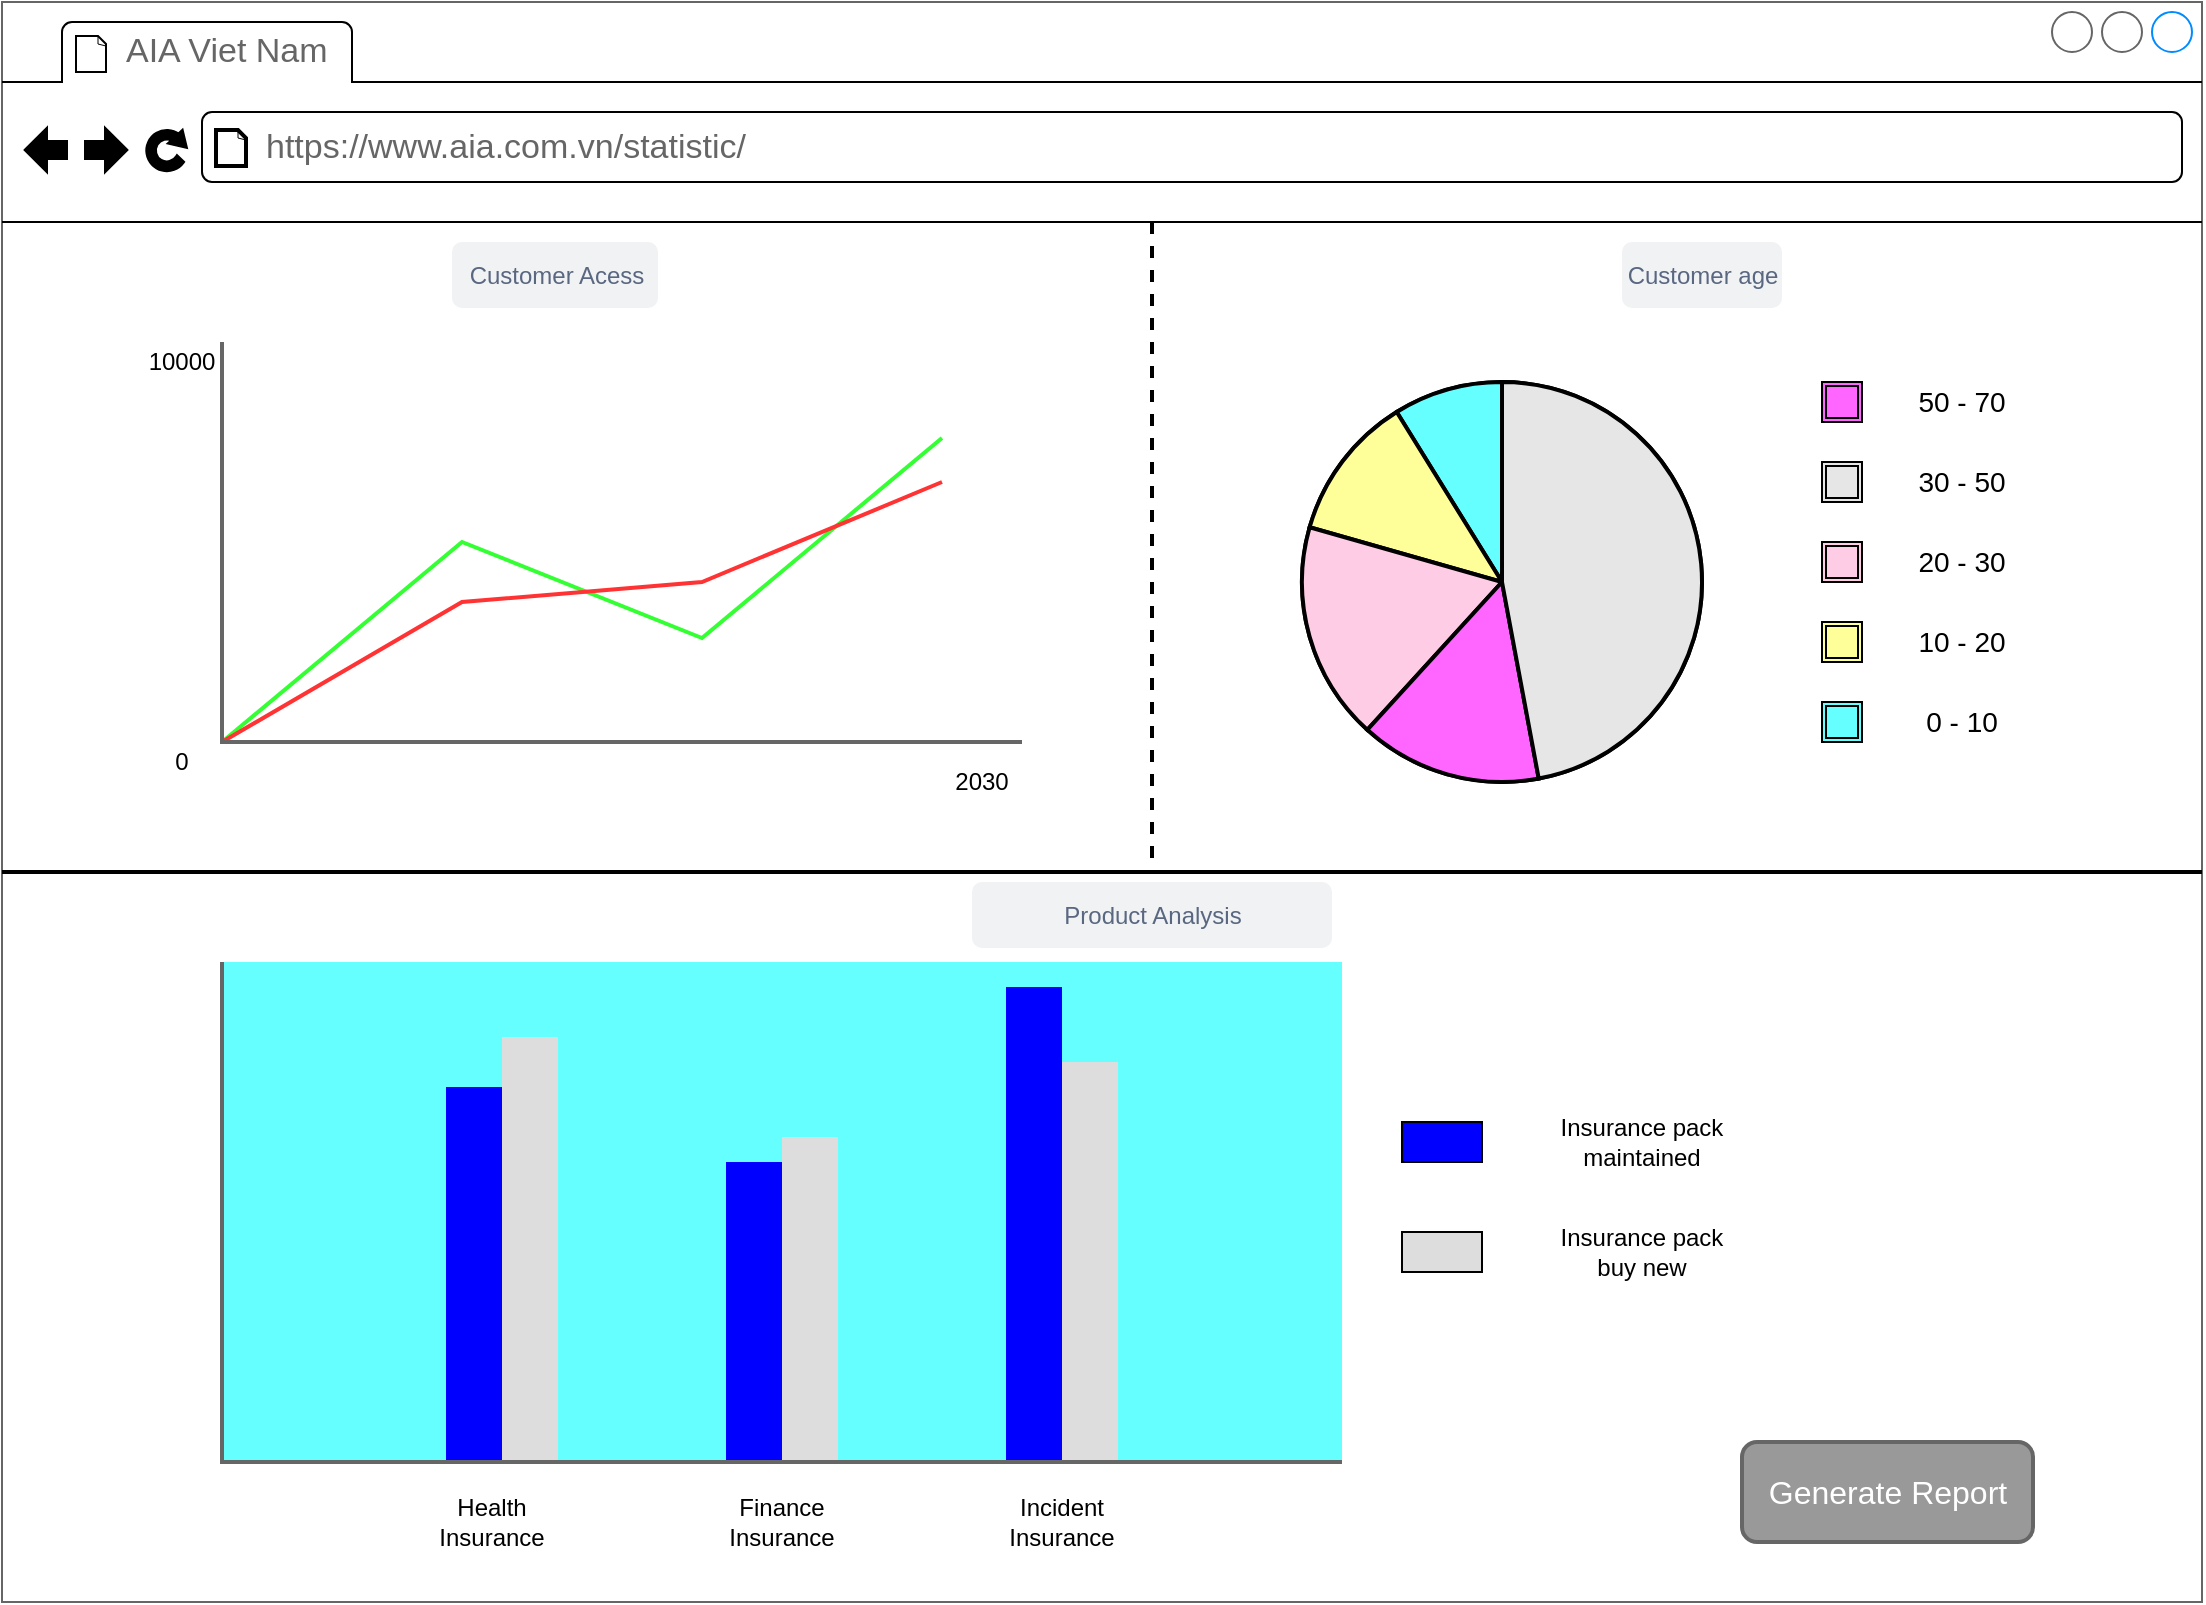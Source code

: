 <mxfile version="14.4.4" type="device"><diagram name="Page-1" id="90a13364-a465-7bf4-72fc-28e22215d7a0"><mxGraphModel dx="1038" dy="560" grid="1" gridSize="10" guides="1" tooltips="1" connect="1" arrows="1" fold="1" page="1" pageScale="1.5" pageWidth="1169" pageHeight="826" background="#ffffff" math="0" shadow="0"><root><mxCell id="0" style=";html=1;"/><mxCell id="1" style=";html=1;" parent="0"/><mxCell id="BgTc8dAsod4Iv0vl01im-6" value="" style="strokeWidth=1;shadow=0;dashed=0;align=center;html=1;shape=mxgraph.mockup.containers.browserWindow;rSize=0;strokeColor=#666666;strokeColor2=#008cff;strokeColor3=#000000;mainText=,;recursiveResize=0;metaEdit=0;backgroundOutline=1;editable=1;" vertex="1" parent="1"><mxGeometry x="600" y="280" width="1100" height="800" as="geometry"/></mxCell><mxCell id="BgTc8dAsod4Iv0vl01im-7" value="AIA Viet Nam" style="strokeWidth=1;shadow=0;dashed=0;align=center;html=1;shape=mxgraph.mockup.containers.anchor;fontSize=17;fontColor=#666666;align=left;" vertex="1" parent="BgTc8dAsod4Iv0vl01im-6"><mxGeometry x="60" y="12" width="110" height="26" as="geometry"/></mxCell><mxCell id="BgTc8dAsod4Iv0vl01im-8" value="https://www.aia.com.vn/statistic/" style="strokeWidth=1;shadow=0;dashed=0;align=center;html=1;shape=mxgraph.mockup.containers.anchor;rSize=0;fontSize=17;fontColor=#666666;align=left;" vertex="1" parent="BgTc8dAsod4Iv0vl01im-6"><mxGeometry x="130" y="60" width="250" height="26" as="geometry"/></mxCell><mxCell id="BgTc8dAsod4Iv0vl01im-9" value="" style="verticalLabelPosition=bottom;shadow=0;dashed=0;align=center;html=1;verticalAlign=top;strokeWidth=1;shape=mxgraph.mockup.graphics.pieChart;parts=15,20,30,25,80;partColors=#66FFFF,#FFFF99,#FFCCE6,#FF66FF,#E6E6E6;strokeWidth=2;labelBackgroundColor=none;direction=east;partsCount=5;" vertex="1" parent="BgTc8dAsod4Iv0vl01im-6"><mxGeometry x="650" y="190" width="200" height="200" as="geometry"/></mxCell><mxCell id="BgTc8dAsod4Iv0vl01im-10" value="" style="verticalLabelPosition=bottom;shadow=0;dashed=0;align=center;html=1;verticalAlign=top;strokeWidth=1;shape=mxgraph.mockup.graphics.lineChart;strokeColor=none;strokeColor2=#666666;strokeColor3=#FF3333;strokeColor4=#33FF33;labelBackgroundColor=none;fontColor=#000000;" vertex="1" parent="BgTc8dAsod4Iv0vl01im-6"><mxGeometry x="110" y="170" width="400" height="200" as="geometry"/></mxCell><mxCell id="BgTc8dAsod4Iv0vl01im-13" value="Customer age" style="rounded=1;align=center;fillColor=#F1F2F4;strokeColor=none;html=1;fontColor=#596780;fontSize=12;labelBackgroundColor=none;" vertex="1" parent="BgTc8dAsod4Iv0vl01im-6"><mxGeometry x="810" y="120" width="80" height="33" as="geometry"/></mxCell><mxCell id="BgTc8dAsod4Iv0vl01im-15" value="" style="line;strokeWidth=2;html=1;labelBackgroundColor=none;fontColor=#000000;" vertex="1" parent="BgTc8dAsod4Iv0vl01im-6"><mxGeometry y="430" width="1100" height="10" as="geometry"/></mxCell><mxCell id="BgTc8dAsod4Iv0vl01im-16" value="" style="shape=ext;double=1;whiteSpace=wrap;html=1;aspect=fixed;labelBackgroundColor=none;fontColor=#000000;fillColor=#E6E6E6;" vertex="1" parent="BgTc8dAsod4Iv0vl01im-6"><mxGeometry x="910" y="230" width="20" height="20" as="geometry"/></mxCell><mxCell id="BgTc8dAsod4Iv0vl01im-17" value="" style="shape=ext;double=1;whiteSpace=wrap;html=1;aspect=fixed;labelBackgroundColor=none;fontColor=#000000;fillColor=#FF66FF;" vertex="1" parent="BgTc8dAsod4Iv0vl01im-6"><mxGeometry x="910" y="190" width="20" height="20" as="geometry"/></mxCell><mxCell id="BgTc8dAsod4Iv0vl01im-18" value="" style="shape=ext;double=1;whiteSpace=wrap;html=1;aspect=fixed;labelBackgroundColor=none;fontColor=#000000;fillColor=#FFCCE6;" vertex="1" parent="BgTc8dAsod4Iv0vl01im-6"><mxGeometry x="910" y="270" width="20" height="20" as="geometry"/></mxCell><mxCell id="BgTc8dAsod4Iv0vl01im-19" value="" style="shape=ext;double=1;whiteSpace=wrap;html=1;aspect=fixed;labelBackgroundColor=none;fontColor=#000000;fillColor=#FFFF99;" vertex="1" parent="BgTc8dAsod4Iv0vl01im-6"><mxGeometry x="910" y="310" width="20" height="20" as="geometry"/></mxCell><mxCell id="BgTc8dAsod4Iv0vl01im-20" value="" style="shape=ext;double=1;whiteSpace=wrap;html=1;aspect=fixed;labelBackgroundColor=none;fontColor=#000000;fillColor=#66FFFF;" vertex="1" parent="BgTc8dAsod4Iv0vl01im-6"><mxGeometry x="910" y="350" width="20" height="20" as="geometry"/></mxCell><mxCell id="BgTc8dAsod4Iv0vl01im-22" value="&lt;font style=&quot;font-size: 14px&quot;&gt;50 - 70&lt;/font&gt;" style="text;html=1;strokeColor=none;fillColor=none;align=center;verticalAlign=middle;whiteSpace=wrap;rounded=0;labelBackgroundColor=none;fontColor=#000000;" vertex="1" parent="BgTc8dAsod4Iv0vl01im-6"><mxGeometry x="950" y="190" width="60" height="20" as="geometry"/></mxCell><mxCell id="BgTc8dAsod4Iv0vl01im-23" value="&lt;font style=&quot;font-size: 14px&quot;&gt;30 - 50&lt;/font&gt;" style="text;html=1;strokeColor=none;fillColor=none;align=center;verticalAlign=middle;whiteSpace=wrap;rounded=0;labelBackgroundColor=none;fontColor=#000000;" vertex="1" parent="BgTc8dAsod4Iv0vl01im-6"><mxGeometry x="950" y="230" width="60" height="20" as="geometry"/></mxCell><mxCell id="BgTc8dAsod4Iv0vl01im-24" value="&lt;font style=&quot;font-size: 14px&quot;&gt;20 - 30&lt;/font&gt;" style="text;html=1;strokeColor=none;fillColor=none;align=center;verticalAlign=middle;whiteSpace=wrap;rounded=0;labelBackgroundColor=none;fontColor=#000000;" vertex="1" parent="BgTc8dAsod4Iv0vl01im-6"><mxGeometry x="950" y="270" width="60" height="20" as="geometry"/></mxCell><mxCell id="BgTc8dAsod4Iv0vl01im-25" value="&lt;font style=&quot;font-size: 14px&quot;&gt;10 - 20&lt;br&gt;&lt;/font&gt;" style="text;html=1;strokeColor=none;fillColor=none;align=center;verticalAlign=middle;whiteSpace=wrap;rounded=0;labelBackgroundColor=none;fontColor=#000000;" vertex="1" parent="BgTc8dAsod4Iv0vl01im-6"><mxGeometry x="950" y="310" width="60" height="20" as="geometry"/></mxCell><mxCell id="BgTc8dAsod4Iv0vl01im-26" value="&lt;font style=&quot;font-size: 14px&quot;&gt;0 - 10&lt;/font&gt;" style="text;html=1;strokeColor=none;fillColor=none;align=center;verticalAlign=middle;whiteSpace=wrap;rounded=0;labelBackgroundColor=none;fontColor=#000000;" vertex="1" parent="BgTc8dAsod4Iv0vl01im-6"><mxGeometry x="950" y="350" width="60" height="20" as="geometry"/></mxCell><mxCell id="BgTc8dAsod4Iv0vl01im-29" value="Customer Acess" style="rounded=1;align=center;fillColor=#F1F2F4;strokeColor=none;html=1;fontColor=#596780;fontSize=12;labelBackgroundColor=none;" vertex="1" parent="BgTc8dAsod4Iv0vl01im-6"><mxGeometry x="225" y="120" width="103" height="33" as="geometry"/></mxCell><mxCell id="BgTc8dAsod4Iv0vl01im-30" value="0" style="text;html=1;strokeColor=none;fillColor=none;align=center;verticalAlign=middle;whiteSpace=wrap;rounded=0;labelBackgroundColor=none;fontColor=#000000;" vertex="1" parent="BgTc8dAsod4Iv0vl01im-6"><mxGeometry x="70" y="370" width="40" height="20" as="geometry"/></mxCell><mxCell id="BgTc8dAsod4Iv0vl01im-31" value="10000" style="text;html=1;strokeColor=none;fillColor=none;align=center;verticalAlign=middle;whiteSpace=wrap;rounded=0;labelBackgroundColor=none;fontColor=#000000;" vertex="1" parent="BgTc8dAsod4Iv0vl01im-6"><mxGeometry x="70" y="170" width="40" height="20" as="geometry"/></mxCell><mxCell id="BgTc8dAsod4Iv0vl01im-32" value="2030" style="text;html=1;strokeColor=none;fillColor=none;align=center;verticalAlign=middle;whiteSpace=wrap;rounded=0;labelBackgroundColor=none;fontColor=#000000;" vertex="1" parent="BgTc8dAsod4Iv0vl01im-6"><mxGeometry x="470" y="380" width="40" height="20" as="geometry"/></mxCell><mxCell id="BgTc8dAsod4Iv0vl01im-34" value="" style="verticalLabelPosition=bottom;shadow=0;dashed=0;align=center;html=1;verticalAlign=top;strokeWidth=1;shape=mxgraph.mockup.graphics.columnChart;strokeColor=none;strokeColor2=none;strokeColor3=#666666;fillColor2=#0000FF;fillColor3=#dddddd;labelBackgroundColor=none;fillColor=#66FFFF;fontColor=#000000;" vertex="1" parent="BgTc8dAsod4Iv0vl01im-6"><mxGeometry x="110" y="480" width="560" height="250" as="geometry"/></mxCell><mxCell id="BgTc8dAsod4Iv0vl01im-35" value="Health Insurance" style="text;html=1;strokeColor=none;fillColor=none;align=center;verticalAlign=middle;whiteSpace=wrap;rounded=0;labelBackgroundColor=none;fontColor=#000000;" vertex="1" parent="BgTc8dAsod4Iv0vl01im-6"><mxGeometry x="225" y="750" width="40" height="20" as="geometry"/></mxCell><mxCell id="BgTc8dAsod4Iv0vl01im-37" value="Incident&lt;br&gt;Insurance" style="text;html=1;strokeColor=none;fillColor=none;align=center;verticalAlign=middle;whiteSpace=wrap;rounded=0;labelBackgroundColor=none;fontColor=#000000;" vertex="1" parent="BgTc8dAsod4Iv0vl01im-6"><mxGeometry x="510" y="750" width="40" height="20" as="geometry"/></mxCell><mxCell id="BgTc8dAsod4Iv0vl01im-38" value="Finance Insurance" style="text;html=1;strokeColor=none;fillColor=none;align=center;verticalAlign=middle;whiteSpace=wrap;rounded=0;labelBackgroundColor=none;fontColor=#000000;" vertex="1" parent="BgTc8dAsod4Iv0vl01im-6"><mxGeometry x="370" y="750" width="40" height="20" as="geometry"/></mxCell><mxCell id="BgTc8dAsod4Iv0vl01im-40" value="" style="rounded=0;whiteSpace=wrap;html=1;labelBackgroundColor=none;fontColor=#000000;fillColor=#0000FF;" vertex="1" parent="BgTc8dAsod4Iv0vl01im-6"><mxGeometry x="700" y="560" width="40" height="20" as="geometry"/></mxCell><mxCell id="BgTc8dAsod4Iv0vl01im-41" value="" style="rounded=0;whiteSpace=wrap;html=1;labelBackgroundColor=none;fontColor=#000000;fillColor=#DDDDDD;" vertex="1" parent="BgTc8dAsod4Iv0vl01im-6"><mxGeometry x="700" y="615" width="40" height="20" as="geometry"/></mxCell><mxCell id="BgTc8dAsod4Iv0vl01im-42" value="Insurance pack maintained" style="text;html=1;strokeColor=none;fillColor=none;align=center;verticalAlign=middle;whiteSpace=wrap;rounded=0;labelBackgroundColor=none;fontColor=#000000;" vertex="1" parent="BgTc8dAsod4Iv0vl01im-6"><mxGeometry x="770" y="550" width="100" height="40" as="geometry"/></mxCell><mxCell id="BgTc8dAsod4Iv0vl01im-43" value="Insurance pack buy new" style="text;html=1;strokeColor=none;fillColor=none;align=center;verticalAlign=middle;whiteSpace=wrap;rounded=0;labelBackgroundColor=none;fontColor=#000000;" vertex="1" parent="BgTc8dAsod4Iv0vl01im-6"><mxGeometry x="770" y="605" width="100" height="40" as="geometry"/></mxCell><mxCell id="BgTc8dAsod4Iv0vl01im-44" value="&lt;font style=&quot;font-size: 16px&quot;&gt;Generate Report&lt;/font&gt;" style="rounded=1;html=1;shadow=0;dashed=0;whiteSpace=wrap;fontSize=10;fillColor=#999999;align=center;strokeColor=#666666;fontColor=#ffffff;strokeWidth=2;labelBackgroundColor=none;" vertex="1" parent="BgTc8dAsod4Iv0vl01im-6"><mxGeometry x="870" y="720" width="145.5" height="50" as="geometry"/></mxCell><mxCell id="BgTc8dAsod4Iv0vl01im-14" value="" style="line;strokeWidth=2;direction=south;html=1;labelBackgroundColor=none;fontColor=#000000;dashed=1;" vertex="1" parent="BgTc8dAsod4Iv0vl01im-6"><mxGeometry x="570" y="110" width="10" height="320" as="geometry"/></mxCell><mxCell id="BgTc8dAsod4Iv0vl01im-45" value="Product Analysis" style="rounded=1;align=center;fillColor=#F1F2F4;strokeColor=none;html=1;fontColor=#596780;fontSize=12;labelBackgroundColor=none;" vertex="1" parent="BgTc8dAsod4Iv0vl01im-6"><mxGeometry x="485" y="440" width="180" height="33" as="geometry"/></mxCell></root></mxGraphModel></diagram></mxfile>